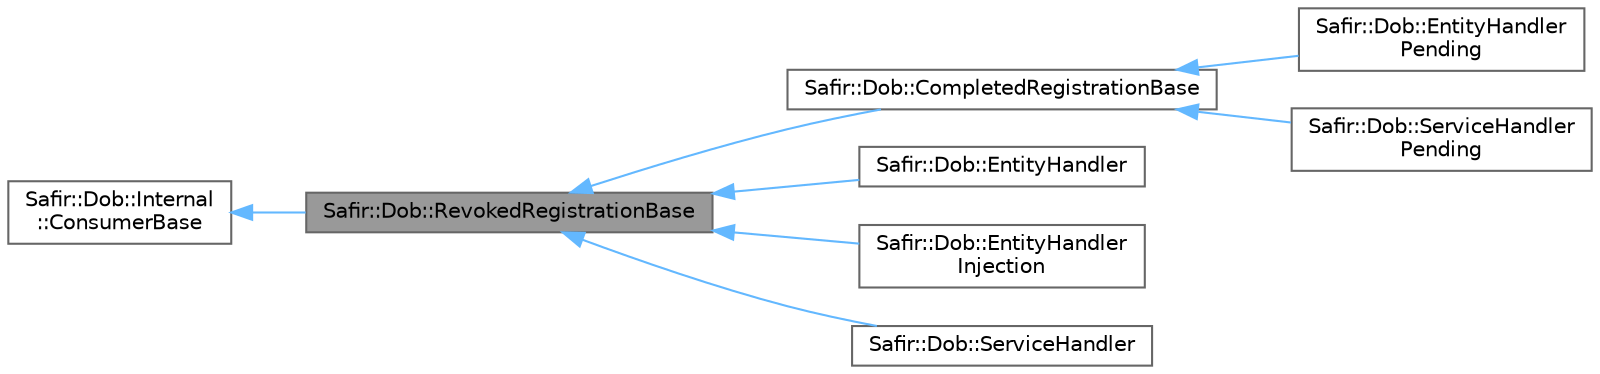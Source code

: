 digraph "Safir::Dob::RevokedRegistrationBase"
{
 // LATEX_PDF_SIZE
  bgcolor="transparent";
  edge [fontname=Helvetica,fontsize=10,labelfontname=Helvetica,labelfontsize=10];
  node [fontname=Helvetica,fontsize=10,shape=box,height=0.2,width=0.4];
  rankdir="LR";
  Node1 [label="Safir::Dob::RevokedRegistrationBase",height=0.2,width=0.4,color="gray40", fillcolor="grey60", style="filled", fontcolor="black",tooltip="Base class used when composing more elaborated interfaces."];
  Node2 -> Node1 [dir="back",color="steelblue1",style="solid"];
  Node2 [label="Safir::Dob::Internal\l::ConsumerBase",height=0.2,width=0.4,color="gray40", fillcolor="white", style="filled",URL="$a01327.html",tooltip="Base class used when composing more elaborated interfaces."];
  Node1 -> Node3 [dir="back",color="steelblue1",style="solid"];
  Node3 [label="Safir::Dob::CompletedRegistrationBase",height=0.2,width=0.4,color="gray40", fillcolor="white", style="filled",URL="$a01335.html",tooltip="Base class used when composing more elaborated interfaces."];
  Node3 -> Node4 [dir="back",color="steelblue1",style="solid"];
  Node4 [label="Safir::Dob::EntityHandler\lPending",height=0.2,width=0.4,color="gray40", fillcolor="white", style="filled",URL="$a01295.html",tooltip="Interface to be implemented by an entity handler that makes a pending registration."];
  Node3 -> Node5 [dir="back",color="steelblue1",style="solid"];
  Node5 [label="Safir::Dob::ServiceHandler\lPending",height=0.2,width=0.4,color="gray40", fillcolor="white", style="filled",URL="$a01303.html",tooltip="Interface to be implemented by a service handler that makes a pending registration."];
  Node1 -> Node6 [dir="back",color="steelblue1",style="solid"];
  Node6 [label="Safir::Dob::EntityHandler",height=0.2,width=0.4,color="gray40", fillcolor="white", style="filled",URL="$a01287.html",tooltip="Interface to be implemented by an entity handler that makes a non-pending registration and that doesn..."];
  Node1 -> Node7 [dir="back",color="steelblue1",style="solid"];
  Node7 [label="Safir::Dob::EntityHandler\lInjection",height=0.2,width=0.4,color="gray40", fillcolor="white", style="filled",URL="$a01291.html",tooltip="Interface to be implemented by an entity handler that makes a non-pending registration for a type tha..."];
  Node1 -> Node8 [dir="back",color="steelblue1",style="solid"];
  Node8 [label="Safir::Dob::ServiceHandler",height=0.2,width=0.4,color="gray40", fillcolor="white", style="filled",URL="$a01299.html",tooltip="Interface to be implemented by a service handler that makes a non-pending registration."];
}
